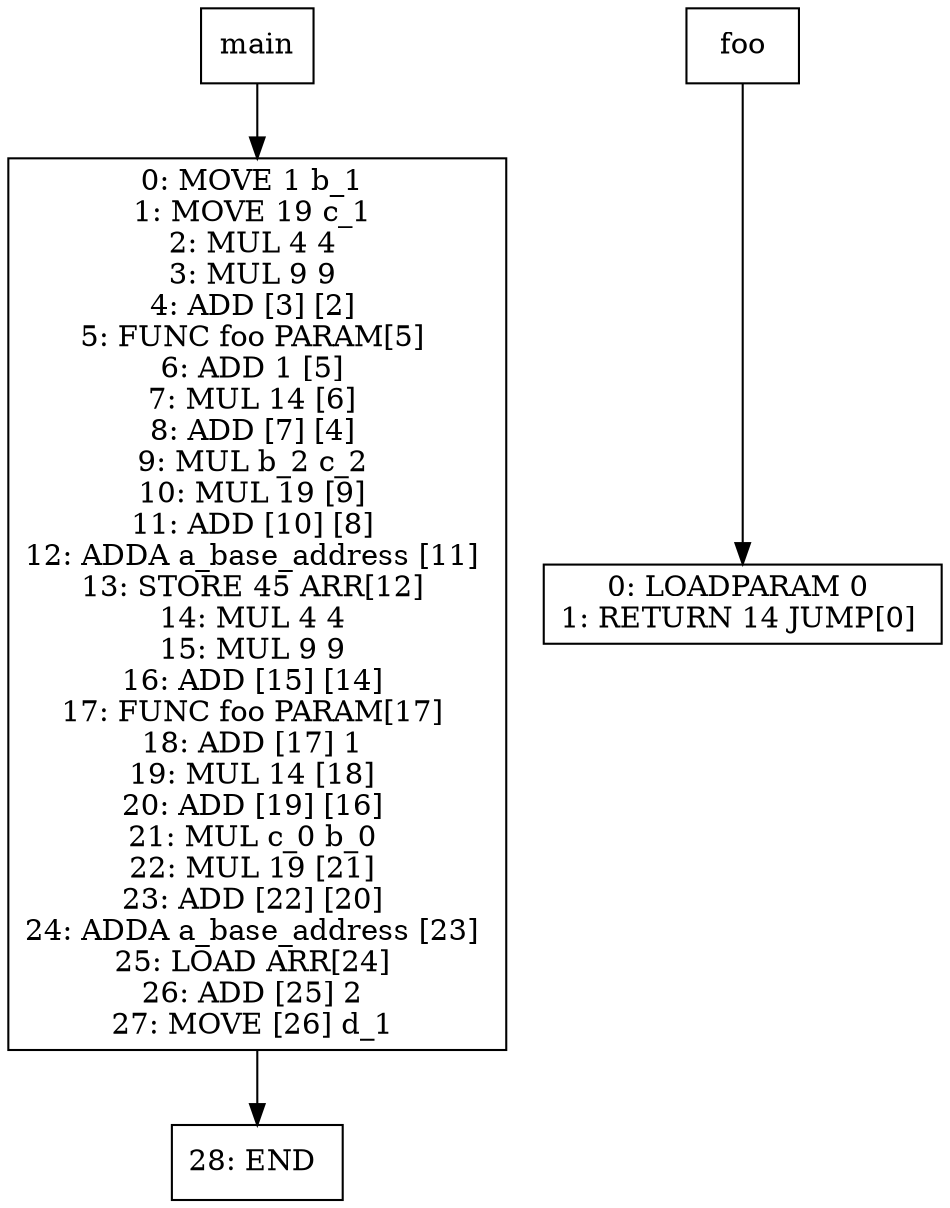 digraph test020 {
node [shape=box]
1[label="main"]
1 -> 6
6[label="0: MOVE 1 b_1 
1: MOVE 19 c_1 
2: MUL 4 4 
3: MUL 9 9 
4: ADD [3] [2] 
5: FUNC foo PARAM[5] 
6: ADD 1 [5] 
7: MUL 14 [6] 
8: ADD [7] [4] 
9: MUL b_2 c_2 
10: MUL 19 [9] 
11: ADD [10] [8] 
12: ADDA a_base_address [11] 
13: STORE 45 ARR[12] 
14: MUL 4 4 
15: MUL 9 9 
16: ADD [15] [14] 
17: FUNC foo PARAM[17] 
18: ADD [17] 1 
19: MUL 14 [18] 
20: ADD [19] [16] 
21: MUL c_0 b_0 
22: MUL 19 [21] 
23: ADD [22] [20] 
24: ADDA a_base_address [23] 
25: LOAD ARR[24] 
26: ADD [25] 2 
27: MOVE [26] d_1 
"]
6 -> 10
10[label="28: END 
"]
4[label="foo"]
4 -> 5
5[label="0: LOADPARAM 0 
1: RETURN 14 JUMP[0] 
"]
}

